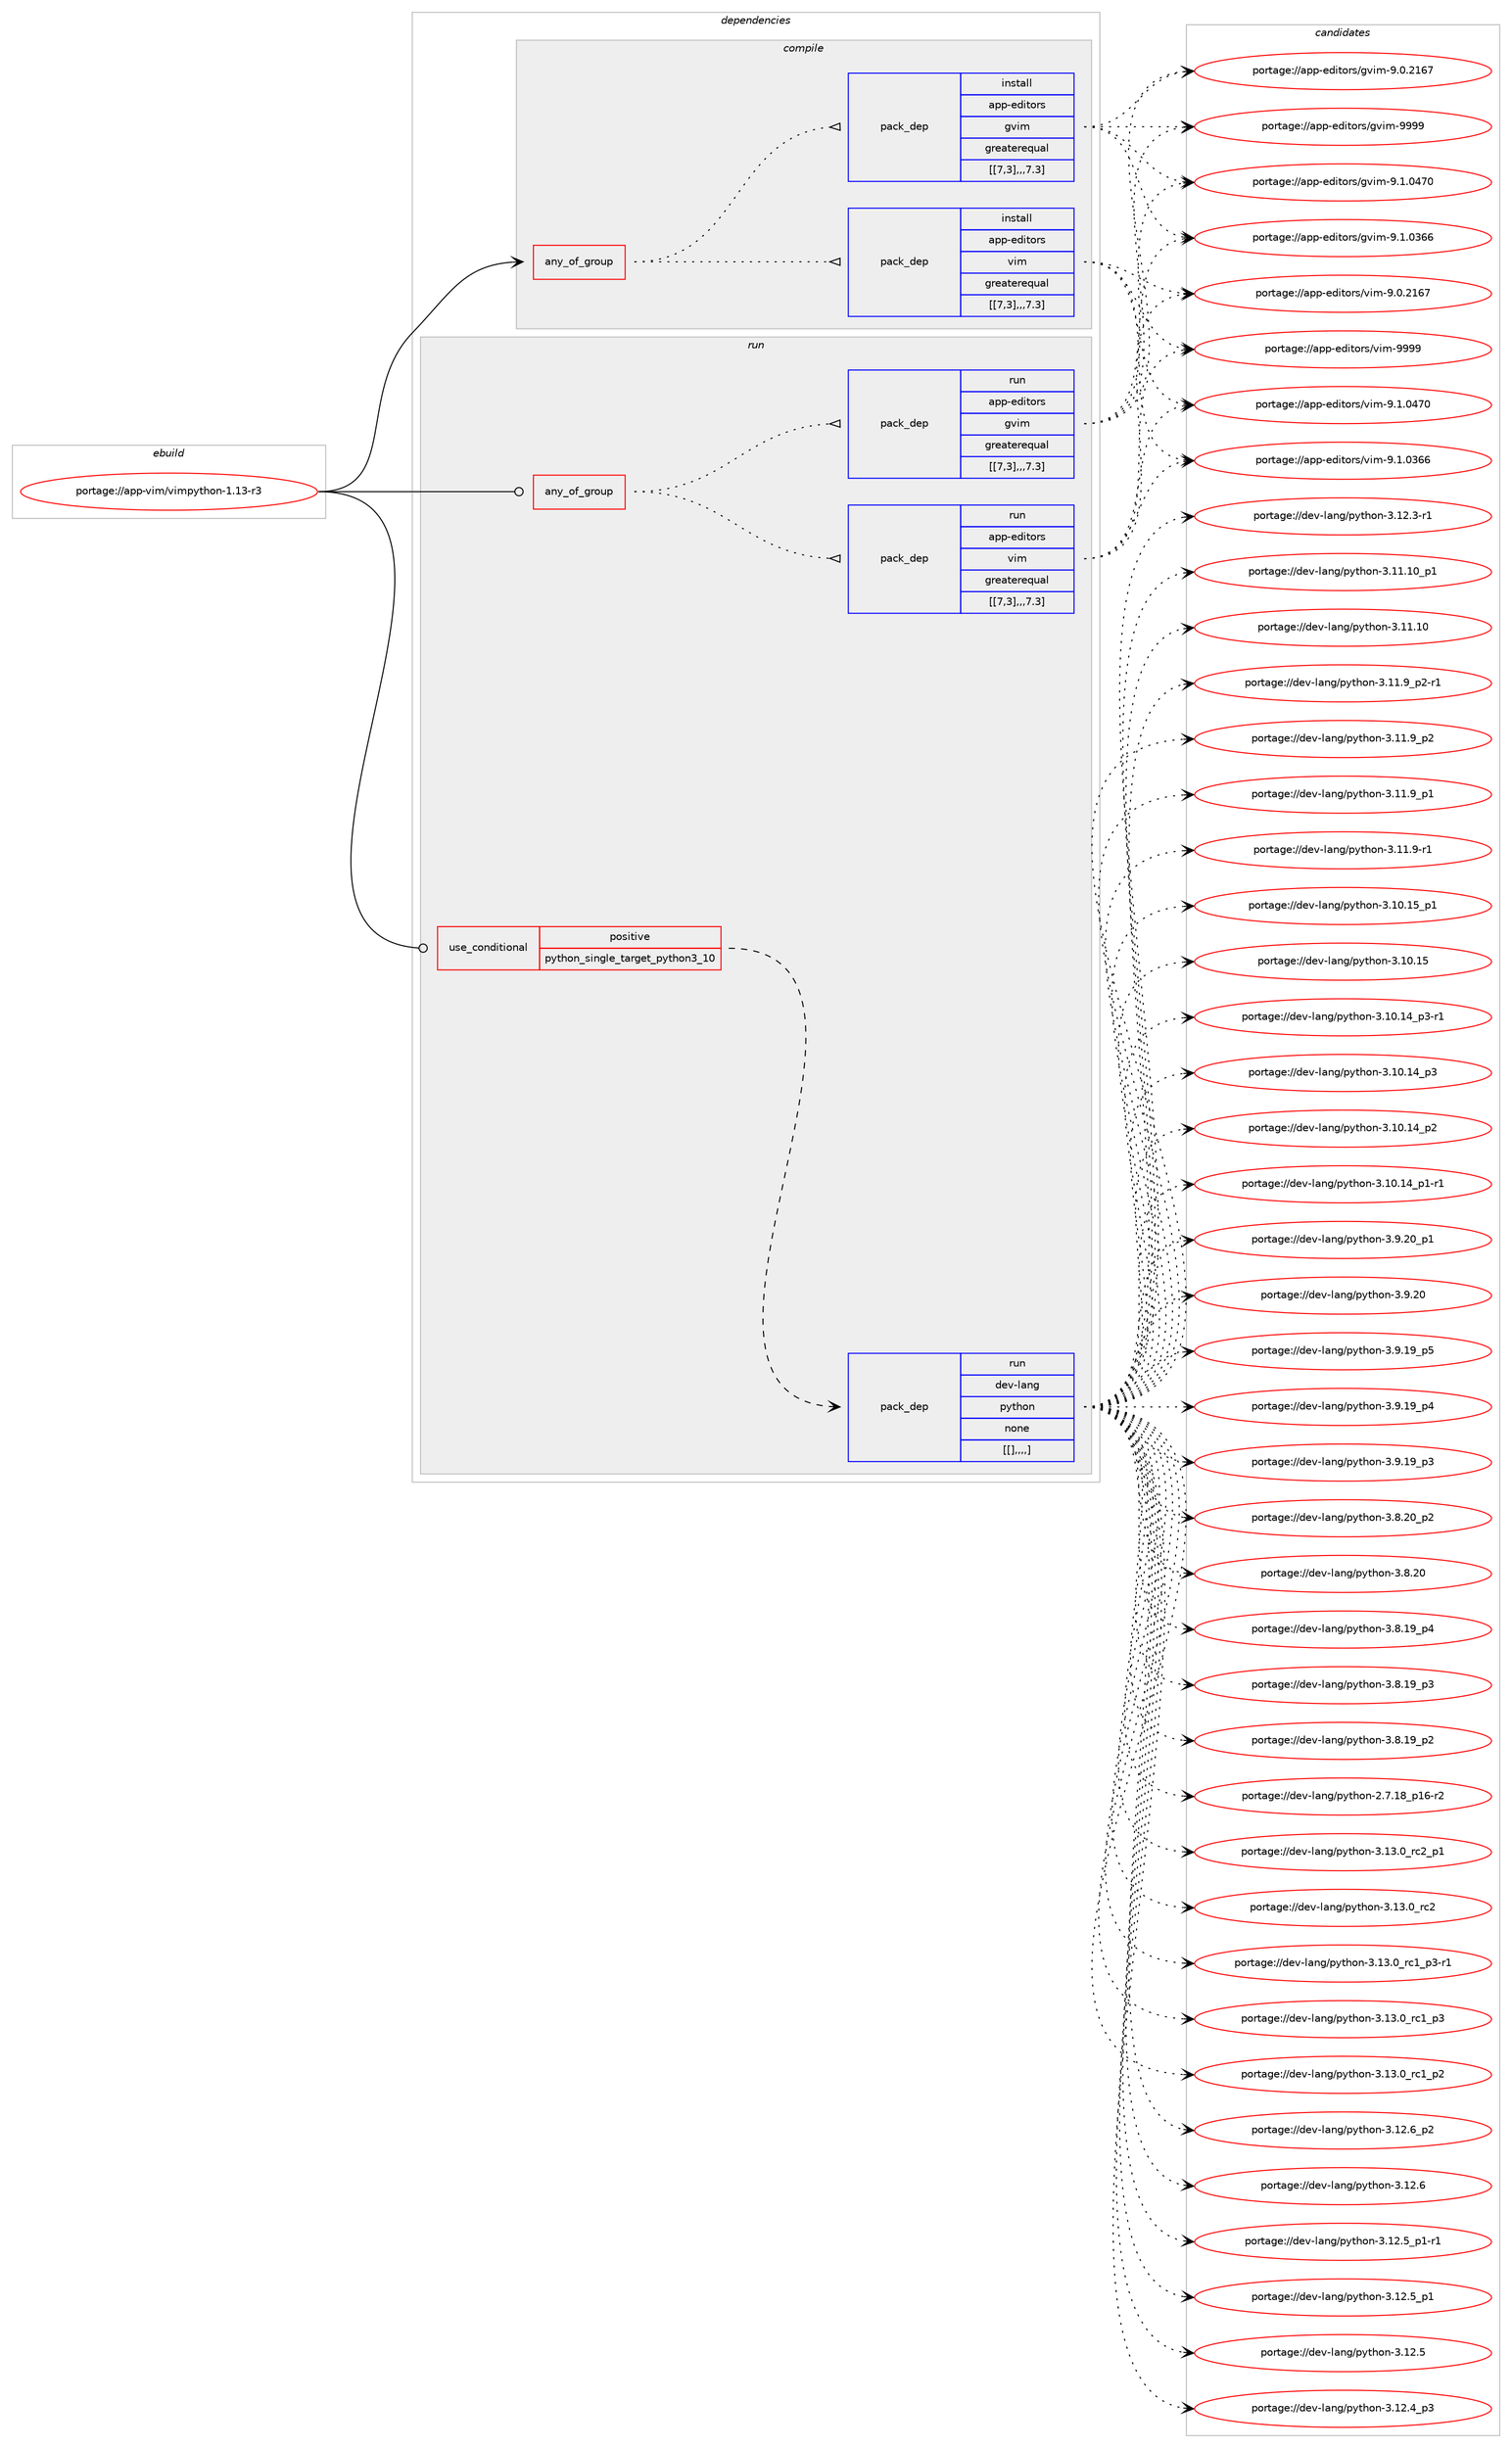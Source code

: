digraph prolog {

# *************
# Graph options
# *************

newrank=true;
concentrate=true;
compound=true;
graph [rankdir=LR,fontname=Helvetica,fontsize=10,ranksep=1.5];#, ranksep=2.5, nodesep=0.2];
edge  [arrowhead=vee];
node  [fontname=Helvetica,fontsize=10];

# **********
# The ebuild
# **********

subgraph cluster_leftcol {
color=gray;
label=<<i>ebuild</i>>;
id [label="portage://app-vim/vimpython-1.13-r3", color=red, width=4, href="../app-vim/vimpython-1.13-r3.svg"];
}

# ****************
# The dependencies
# ****************

subgraph cluster_midcol {
color=gray;
label=<<i>dependencies</i>>;
subgraph cluster_compile {
fillcolor="#eeeeee";
style=filled;
label=<<i>compile</i>>;
subgraph any823 {
dependency61975 [label=<<TABLE BORDER="0" CELLBORDER="1" CELLSPACING="0" CELLPADDING="4"><TR><TD CELLPADDING="10">any_of_group</TD></TR></TABLE>>, shape=none, color=red];subgraph pack44455 {
dependency61976 [label=<<TABLE BORDER="0" CELLBORDER="1" CELLSPACING="0" CELLPADDING="4" WIDTH="220"><TR><TD ROWSPAN="6" CELLPADDING="30">pack_dep</TD></TR><TR><TD WIDTH="110">install</TD></TR><TR><TD>app-editors</TD></TR><TR><TD>vim</TD></TR><TR><TD>greaterequal</TD></TR><TR><TD>[[7,3],,,7.3]</TD></TR></TABLE>>, shape=none, color=blue];
}
dependency61975:e -> dependency61976:w [weight=20,style="dotted",arrowhead="oinv"];
subgraph pack44456 {
dependency61977 [label=<<TABLE BORDER="0" CELLBORDER="1" CELLSPACING="0" CELLPADDING="4" WIDTH="220"><TR><TD ROWSPAN="6" CELLPADDING="30">pack_dep</TD></TR><TR><TD WIDTH="110">install</TD></TR><TR><TD>app-editors</TD></TR><TR><TD>gvim</TD></TR><TR><TD>greaterequal</TD></TR><TR><TD>[[7,3],,,7.3]</TD></TR></TABLE>>, shape=none, color=blue];
}
dependency61975:e -> dependency61977:w [weight=20,style="dotted",arrowhead="oinv"];
}
id:e -> dependency61975:w [weight=20,style="solid",arrowhead="vee"];
}
subgraph cluster_compileandrun {
fillcolor="#eeeeee";
style=filled;
label=<<i>compile and run</i>>;
}
subgraph cluster_run {
fillcolor="#eeeeee";
style=filled;
label=<<i>run</i>>;
subgraph any824 {
dependency61978 [label=<<TABLE BORDER="0" CELLBORDER="1" CELLSPACING="0" CELLPADDING="4"><TR><TD CELLPADDING="10">any_of_group</TD></TR></TABLE>>, shape=none, color=red];subgraph pack44457 {
dependency61979 [label=<<TABLE BORDER="0" CELLBORDER="1" CELLSPACING="0" CELLPADDING="4" WIDTH="220"><TR><TD ROWSPAN="6" CELLPADDING="30">pack_dep</TD></TR><TR><TD WIDTH="110">run</TD></TR><TR><TD>app-editors</TD></TR><TR><TD>vim</TD></TR><TR><TD>greaterequal</TD></TR><TR><TD>[[7,3],,,7.3]</TD></TR></TABLE>>, shape=none, color=blue];
}
dependency61978:e -> dependency61979:w [weight=20,style="dotted",arrowhead="oinv"];
subgraph pack44458 {
dependency61980 [label=<<TABLE BORDER="0" CELLBORDER="1" CELLSPACING="0" CELLPADDING="4" WIDTH="220"><TR><TD ROWSPAN="6" CELLPADDING="30">pack_dep</TD></TR><TR><TD WIDTH="110">run</TD></TR><TR><TD>app-editors</TD></TR><TR><TD>gvim</TD></TR><TR><TD>greaterequal</TD></TR><TR><TD>[[7,3],,,7.3]</TD></TR></TABLE>>, shape=none, color=blue];
}
dependency61978:e -> dependency61980:w [weight=20,style="dotted",arrowhead="oinv"];
}
id:e -> dependency61978:w [weight=20,style="solid",arrowhead="odot"];
subgraph cond16628 {
dependency61981 [label=<<TABLE BORDER="0" CELLBORDER="1" CELLSPACING="0" CELLPADDING="4"><TR><TD ROWSPAN="3" CELLPADDING="10">use_conditional</TD></TR><TR><TD>positive</TD></TR><TR><TD>python_single_target_python3_10</TD></TR></TABLE>>, shape=none, color=red];
subgraph pack44459 {
dependency61982 [label=<<TABLE BORDER="0" CELLBORDER="1" CELLSPACING="0" CELLPADDING="4" WIDTH="220"><TR><TD ROWSPAN="6" CELLPADDING="30">pack_dep</TD></TR><TR><TD WIDTH="110">run</TD></TR><TR><TD>dev-lang</TD></TR><TR><TD>python</TD></TR><TR><TD>none</TD></TR><TR><TD>[[],,,,]</TD></TR></TABLE>>, shape=none, color=blue];
}
dependency61981:e -> dependency61982:w [weight=20,style="dashed",arrowhead="vee"];
}
id:e -> dependency61981:w [weight=20,style="solid",arrowhead="odot"];
}
}

# **************
# The candidates
# **************

subgraph cluster_choices {
rank=same;
color=gray;
label=<<i>candidates</i>>;

subgraph choice44455 {
color=black;
nodesep=1;
choice9711211245101100105116111114115471181051094557575757 [label="portage://app-editors/vim-9999", color=red, width=4,href="../app-editors/vim-9999.svg"];
choice971121124510110010511611111411547118105109455746494648525548 [label="portage://app-editors/vim-9.1.0470", color=red, width=4,href="../app-editors/vim-9.1.0470.svg"];
choice971121124510110010511611111411547118105109455746494648515454 [label="portage://app-editors/vim-9.1.0366", color=red, width=4,href="../app-editors/vim-9.1.0366.svg"];
choice971121124510110010511611111411547118105109455746484650495455 [label="portage://app-editors/vim-9.0.2167", color=red, width=4,href="../app-editors/vim-9.0.2167.svg"];
dependency61976:e -> choice9711211245101100105116111114115471181051094557575757:w [style=dotted,weight="100"];
dependency61976:e -> choice971121124510110010511611111411547118105109455746494648525548:w [style=dotted,weight="100"];
dependency61976:e -> choice971121124510110010511611111411547118105109455746494648515454:w [style=dotted,weight="100"];
dependency61976:e -> choice971121124510110010511611111411547118105109455746484650495455:w [style=dotted,weight="100"];
}
subgraph choice44456 {
color=black;
nodesep=1;
choice9711211245101100105116111114115471031181051094557575757 [label="portage://app-editors/gvim-9999", color=red, width=4,href="../app-editors/gvim-9999.svg"];
choice971121124510110010511611111411547103118105109455746494648525548 [label="portage://app-editors/gvim-9.1.0470", color=red, width=4,href="../app-editors/gvim-9.1.0470.svg"];
choice971121124510110010511611111411547103118105109455746494648515454 [label="portage://app-editors/gvim-9.1.0366", color=red, width=4,href="../app-editors/gvim-9.1.0366.svg"];
choice971121124510110010511611111411547103118105109455746484650495455 [label="portage://app-editors/gvim-9.0.2167", color=red, width=4,href="../app-editors/gvim-9.0.2167.svg"];
dependency61977:e -> choice9711211245101100105116111114115471031181051094557575757:w [style=dotted,weight="100"];
dependency61977:e -> choice971121124510110010511611111411547103118105109455746494648525548:w [style=dotted,weight="100"];
dependency61977:e -> choice971121124510110010511611111411547103118105109455746494648515454:w [style=dotted,weight="100"];
dependency61977:e -> choice971121124510110010511611111411547103118105109455746484650495455:w [style=dotted,weight="100"];
}
subgraph choice44457 {
color=black;
nodesep=1;
choice9711211245101100105116111114115471181051094557575757 [label="portage://app-editors/vim-9999", color=red, width=4,href="../app-editors/vim-9999.svg"];
choice971121124510110010511611111411547118105109455746494648525548 [label="portage://app-editors/vim-9.1.0470", color=red, width=4,href="../app-editors/vim-9.1.0470.svg"];
choice971121124510110010511611111411547118105109455746494648515454 [label="portage://app-editors/vim-9.1.0366", color=red, width=4,href="../app-editors/vim-9.1.0366.svg"];
choice971121124510110010511611111411547118105109455746484650495455 [label="portage://app-editors/vim-9.0.2167", color=red, width=4,href="../app-editors/vim-9.0.2167.svg"];
dependency61979:e -> choice9711211245101100105116111114115471181051094557575757:w [style=dotted,weight="100"];
dependency61979:e -> choice971121124510110010511611111411547118105109455746494648525548:w [style=dotted,weight="100"];
dependency61979:e -> choice971121124510110010511611111411547118105109455746494648515454:w [style=dotted,weight="100"];
dependency61979:e -> choice971121124510110010511611111411547118105109455746484650495455:w [style=dotted,weight="100"];
}
subgraph choice44458 {
color=black;
nodesep=1;
choice9711211245101100105116111114115471031181051094557575757 [label="portage://app-editors/gvim-9999", color=red, width=4,href="../app-editors/gvim-9999.svg"];
choice971121124510110010511611111411547103118105109455746494648525548 [label="portage://app-editors/gvim-9.1.0470", color=red, width=4,href="../app-editors/gvim-9.1.0470.svg"];
choice971121124510110010511611111411547103118105109455746494648515454 [label="portage://app-editors/gvim-9.1.0366", color=red, width=4,href="../app-editors/gvim-9.1.0366.svg"];
choice971121124510110010511611111411547103118105109455746484650495455 [label="portage://app-editors/gvim-9.0.2167", color=red, width=4,href="../app-editors/gvim-9.0.2167.svg"];
dependency61980:e -> choice9711211245101100105116111114115471031181051094557575757:w [style=dotted,weight="100"];
dependency61980:e -> choice971121124510110010511611111411547103118105109455746494648525548:w [style=dotted,weight="100"];
dependency61980:e -> choice971121124510110010511611111411547103118105109455746494648515454:w [style=dotted,weight="100"];
dependency61980:e -> choice971121124510110010511611111411547103118105109455746484650495455:w [style=dotted,weight="100"];
}
subgraph choice44459 {
color=black;
nodesep=1;
choice100101118451089711010347112121116104111110455146495146489511499509511249 [label="portage://dev-lang/python-3.13.0_rc2_p1", color=red, width=4,href="../dev-lang/python-3.13.0_rc2_p1.svg"];
choice10010111845108971101034711212111610411111045514649514648951149950 [label="portage://dev-lang/python-3.13.0_rc2", color=red, width=4,href="../dev-lang/python-3.13.0_rc2.svg"];
choice1001011184510897110103471121211161041111104551464951464895114994995112514511449 [label="portage://dev-lang/python-3.13.0_rc1_p3-r1", color=red, width=4,href="../dev-lang/python-3.13.0_rc1_p3-r1.svg"];
choice100101118451089711010347112121116104111110455146495146489511499499511251 [label="portage://dev-lang/python-3.13.0_rc1_p3", color=red, width=4,href="../dev-lang/python-3.13.0_rc1_p3.svg"];
choice100101118451089711010347112121116104111110455146495146489511499499511250 [label="portage://dev-lang/python-3.13.0_rc1_p2", color=red, width=4,href="../dev-lang/python-3.13.0_rc1_p2.svg"];
choice100101118451089711010347112121116104111110455146495046549511250 [label="portage://dev-lang/python-3.12.6_p2", color=red, width=4,href="../dev-lang/python-3.12.6_p2.svg"];
choice10010111845108971101034711212111610411111045514649504654 [label="portage://dev-lang/python-3.12.6", color=red, width=4,href="../dev-lang/python-3.12.6.svg"];
choice1001011184510897110103471121211161041111104551464950465395112494511449 [label="portage://dev-lang/python-3.12.5_p1-r1", color=red, width=4,href="../dev-lang/python-3.12.5_p1-r1.svg"];
choice100101118451089711010347112121116104111110455146495046539511249 [label="portage://dev-lang/python-3.12.5_p1", color=red, width=4,href="../dev-lang/python-3.12.5_p1.svg"];
choice10010111845108971101034711212111610411111045514649504653 [label="portage://dev-lang/python-3.12.5", color=red, width=4,href="../dev-lang/python-3.12.5.svg"];
choice100101118451089711010347112121116104111110455146495046529511251 [label="portage://dev-lang/python-3.12.4_p3", color=red, width=4,href="../dev-lang/python-3.12.4_p3.svg"];
choice100101118451089711010347112121116104111110455146495046514511449 [label="portage://dev-lang/python-3.12.3-r1", color=red, width=4,href="../dev-lang/python-3.12.3-r1.svg"];
choice10010111845108971101034711212111610411111045514649494649489511249 [label="portage://dev-lang/python-3.11.10_p1", color=red, width=4,href="../dev-lang/python-3.11.10_p1.svg"];
choice1001011184510897110103471121211161041111104551464949464948 [label="portage://dev-lang/python-3.11.10", color=red, width=4,href="../dev-lang/python-3.11.10.svg"];
choice1001011184510897110103471121211161041111104551464949465795112504511449 [label="portage://dev-lang/python-3.11.9_p2-r1", color=red, width=4,href="../dev-lang/python-3.11.9_p2-r1.svg"];
choice100101118451089711010347112121116104111110455146494946579511250 [label="portage://dev-lang/python-3.11.9_p2", color=red, width=4,href="../dev-lang/python-3.11.9_p2.svg"];
choice100101118451089711010347112121116104111110455146494946579511249 [label="portage://dev-lang/python-3.11.9_p1", color=red, width=4,href="../dev-lang/python-3.11.9_p1.svg"];
choice100101118451089711010347112121116104111110455146494946574511449 [label="portage://dev-lang/python-3.11.9-r1", color=red, width=4,href="../dev-lang/python-3.11.9-r1.svg"];
choice10010111845108971101034711212111610411111045514649484649539511249 [label="portage://dev-lang/python-3.10.15_p1", color=red, width=4,href="../dev-lang/python-3.10.15_p1.svg"];
choice1001011184510897110103471121211161041111104551464948464953 [label="portage://dev-lang/python-3.10.15", color=red, width=4,href="../dev-lang/python-3.10.15.svg"];
choice100101118451089711010347112121116104111110455146494846495295112514511449 [label="portage://dev-lang/python-3.10.14_p3-r1", color=red, width=4,href="../dev-lang/python-3.10.14_p3-r1.svg"];
choice10010111845108971101034711212111610411111045514649484649529511251 [label="portage://dev-lang/python-3.10.14_p3", color=red, width=4,href="../dev-lang/python-3.10.14_p3.svg"];
choice10010111845108971101034711212111610411111045514649484649529511250 [label="portage://dev-lang/python-3.10.14_p2", color=red, width=4,href="../dev-lang/python-3.10.14_p2.svg"];
choice100101118451089711010347112121116104111110455146494846495295112494511449 [label="portage://dev-lang/python-3.10.14_p1-r1", color=red, width=4,href="../dev-lang/python-3.10.14_p1-r1.svg"];
choice100101118451089711010347112121116104111110455146574650489511249 [label="portage://dev-lang/python-3.9.20_p1", color=red, width=4,href="../dev-lang/python-3.9.20_p1.svg"];
choice10010111845108971101034711212111610411111045514657465048 [label="portage://dev-lang/python-3.9.20", color=red, width=4,href="../dev-lang/python-3.9.20.svg"];
choice100101118451089711010347112121116104111110455146574649579511253 [label="portage://dev-lang/python-3.9.19_p5", color=red, width=4,href="../dev-lang/python-3.9.19_p5.svg"];
choice100101118451089711010347112121116104111110455146574649579511252 [label="portage://dev-lang/python-3.9.19_p4", color=red, width=4,href="../dev-lang/python-3.9.19_p4.svg"];
choice100101118451089711010347112121116104111110455146574649579511251 [label="portage://dev-lang/python-3.9.19_p3", color=red, width=4,href="../dev-lang/python-3.9.19_p3.svg"];
choice100101118451089711010347112121116104111110455146564650489511250 [label="portage://dev-lang/python-3.8.20_p2", color=red, width=4,href="../dev-lang/python-3.8.20_p2.svg"];
choice10010111845108971101034711212111610411111045514656465048 [label="portage://dev-lang/python-3.8.20", color=red, width=4,href="../dev-lang/python-3.8.20.svg"];
choice100101118451089711010347112121116104111110455146564649579511252 [label="portage://dev-lang/python-3.8.19_p4", color=red, width=4,href="../dev-lang/python-3.8.19_p4.svg"];
choice100101118451089711010347112121116104111110455146564649579511251 [label="portage://dev-lang/python-3.8.19_p3", color=red, width=4,href="../dev-lang/python-3.8.19_p3.svg"];
choice100101118451089711010347112121116104111110455146564649579511250 [label="portage://dev-lang/python-3.8.19_p2", color=red, width=4,href="../dev-lang/python-3.8.19_p2.svg"];
choice100101118451089711010347112121116104111110455046554649569511249544511450 [label="portage://dev-lang/python-2.7.18_p16-r2", color=red, width=4,href="../dev-lang/python-2.7.18_p16-r2.svg"];
dependency61982:e -> choice100101118451089711010347112121116104111110455146495146489511499509511249:w [style=dotted,weight="100"];
dependency61982:e -> choice10010111845108971101034711212111610411111045514649514648951149950:w [style=dotted,weight="100"];
dependency61982:e -> choice1001011184510897110103471121211161041111104551464951464895114994995112514511449:w [style=dotted,weight="100"];
dependency61982:e -> choice100101118451089711010347112121116104111110455146495146489511499499511251:w [style=dotted,weight="100"];
dependency61982:e -> choice100101118451089711010347112121116104111110455146495146489511499499511250:w [style=dotted,weight="100"];
dependency61982:e -> choice100101118451089711010347112121116104111110455146495046549511250:w [style=dotted,weight="100"];
dependency61982:e -> choice10010111845108971101034711212111610411111045514649504654:w [style=dotted,weight="100"];
dependency61982:e -> choice1001011184510897110103471121211161041111104551464950465395112494511449:w [style=dotted,weight="100"];
dependency61982:e -> choice100101118451089711010347112121116104111110455146495046539511249:w [style=dotted,weight="100"];
dependency61982:e -> choice10010111845108971101034711212111610411111045514649504653:w [style=dotted,weight="100"];
dependency61982:e -> choice100101118451089711010347112121116104111110455146495046529511251:w [style=dotted,weight="100"];
dependency61982:e -> choice100101118451089711010347112121116104111110455146495046514511449:w [style=dotted,weight="100"];
dependency61982:e -> choice10010111845108971101034711212111610411111045514649494649489511249:w [style=dotted,weight="100"];
dependency61982:e -> choice1001011184510897110103471121211161041111104551464949464948:w [style=dotted,weight="100"];
dependency61982:e -> choice1001011184510897110103471121211161041111104551464949465795112504511449:w [style=dotted,weight="100"];
dependency61982:e -> choice100101118451089711010347112121116104111110455146494946579511250:w [style=dotted,weight="100"];
dependency61982:e -> choice100101118451089711010347112121116104111110455146494946579511249:w [style=dotted,weight="100"];
dependency61982:e -> choice100101118451089711010347112121116104111110455146494946574511449:w [style=dotted,weight="100"];
dependency61982:e -> choice10010111845108971101034711212111610411111045514649484649539511249:w [style=dotted,weight="100"];
dependency61982:e -> choice1001011184510897110103471121211161041111104551464948464953:w [style=dotted,weight="100"];
dependency61982:e -> choice100101118451089711010347112121116104111110455146494846495295112514511449:w [style=dotted,weight="100"];
dependency61982:e -> choice10010111845108971101034711212111610411111045514649484649529511251:w [style=dotted,weight="100"];
dependency61982:e -> choice10010111845108971101034711212111610411111045514649484649529511250:w [style=dotted,weight="100"];
dependency61982:e -> choice100101118451089711010347112121116104111110455146494846495295112494511449:w [style=dotted,weight="100"];
dependency61982:e -> choice100101118451089711010347112121116104111110455146574650489511249:w [style=dotted,weight="100"];
dependency61982:e -> choice10010111845108971101034711212111610411111045514657465048:w [style=dotted,weight="100"];
dependency61982:e -> choice100101118451089711010347112121116104111110455146574649579511253:w [style=dotted,weight="100"];
dependency61982:e -> choice100101118451089711010347112121116104111110455146574649579511252:w [style=dotted,weight="100"];
dependency61982:e -> choice100101118451089711010347112121116104111110455146574649579511251:w [style=dotted,weight="100"];
dependency61982:e -> choice100101118451089711010347112121116104111110455146564650489511250:w [style=dotted,weight="100"];
dependency61982:e -> choice10010111845108971101034711212111610411111045514656465048:w [style=dotted,weight="100"];
dependency61982:e -> choice100101118451089711010347112121116104111110455146564649579511252:w [style=dotted,weight="100"];
dependency61982:e -> choice100101118451089711010347112121116104111110455146564649579511251:w [style=dotted,weight="100"];
dependency61982:e -> choice100101118451089711010347112121116104111110455146564649579511250:w [style=dotted,weight="100"];
dependency61982:e -> choice100101118451089711010347112121116104111110455046554649569511249544511450:w [style=dotted,weight="100"];
}
}

}
